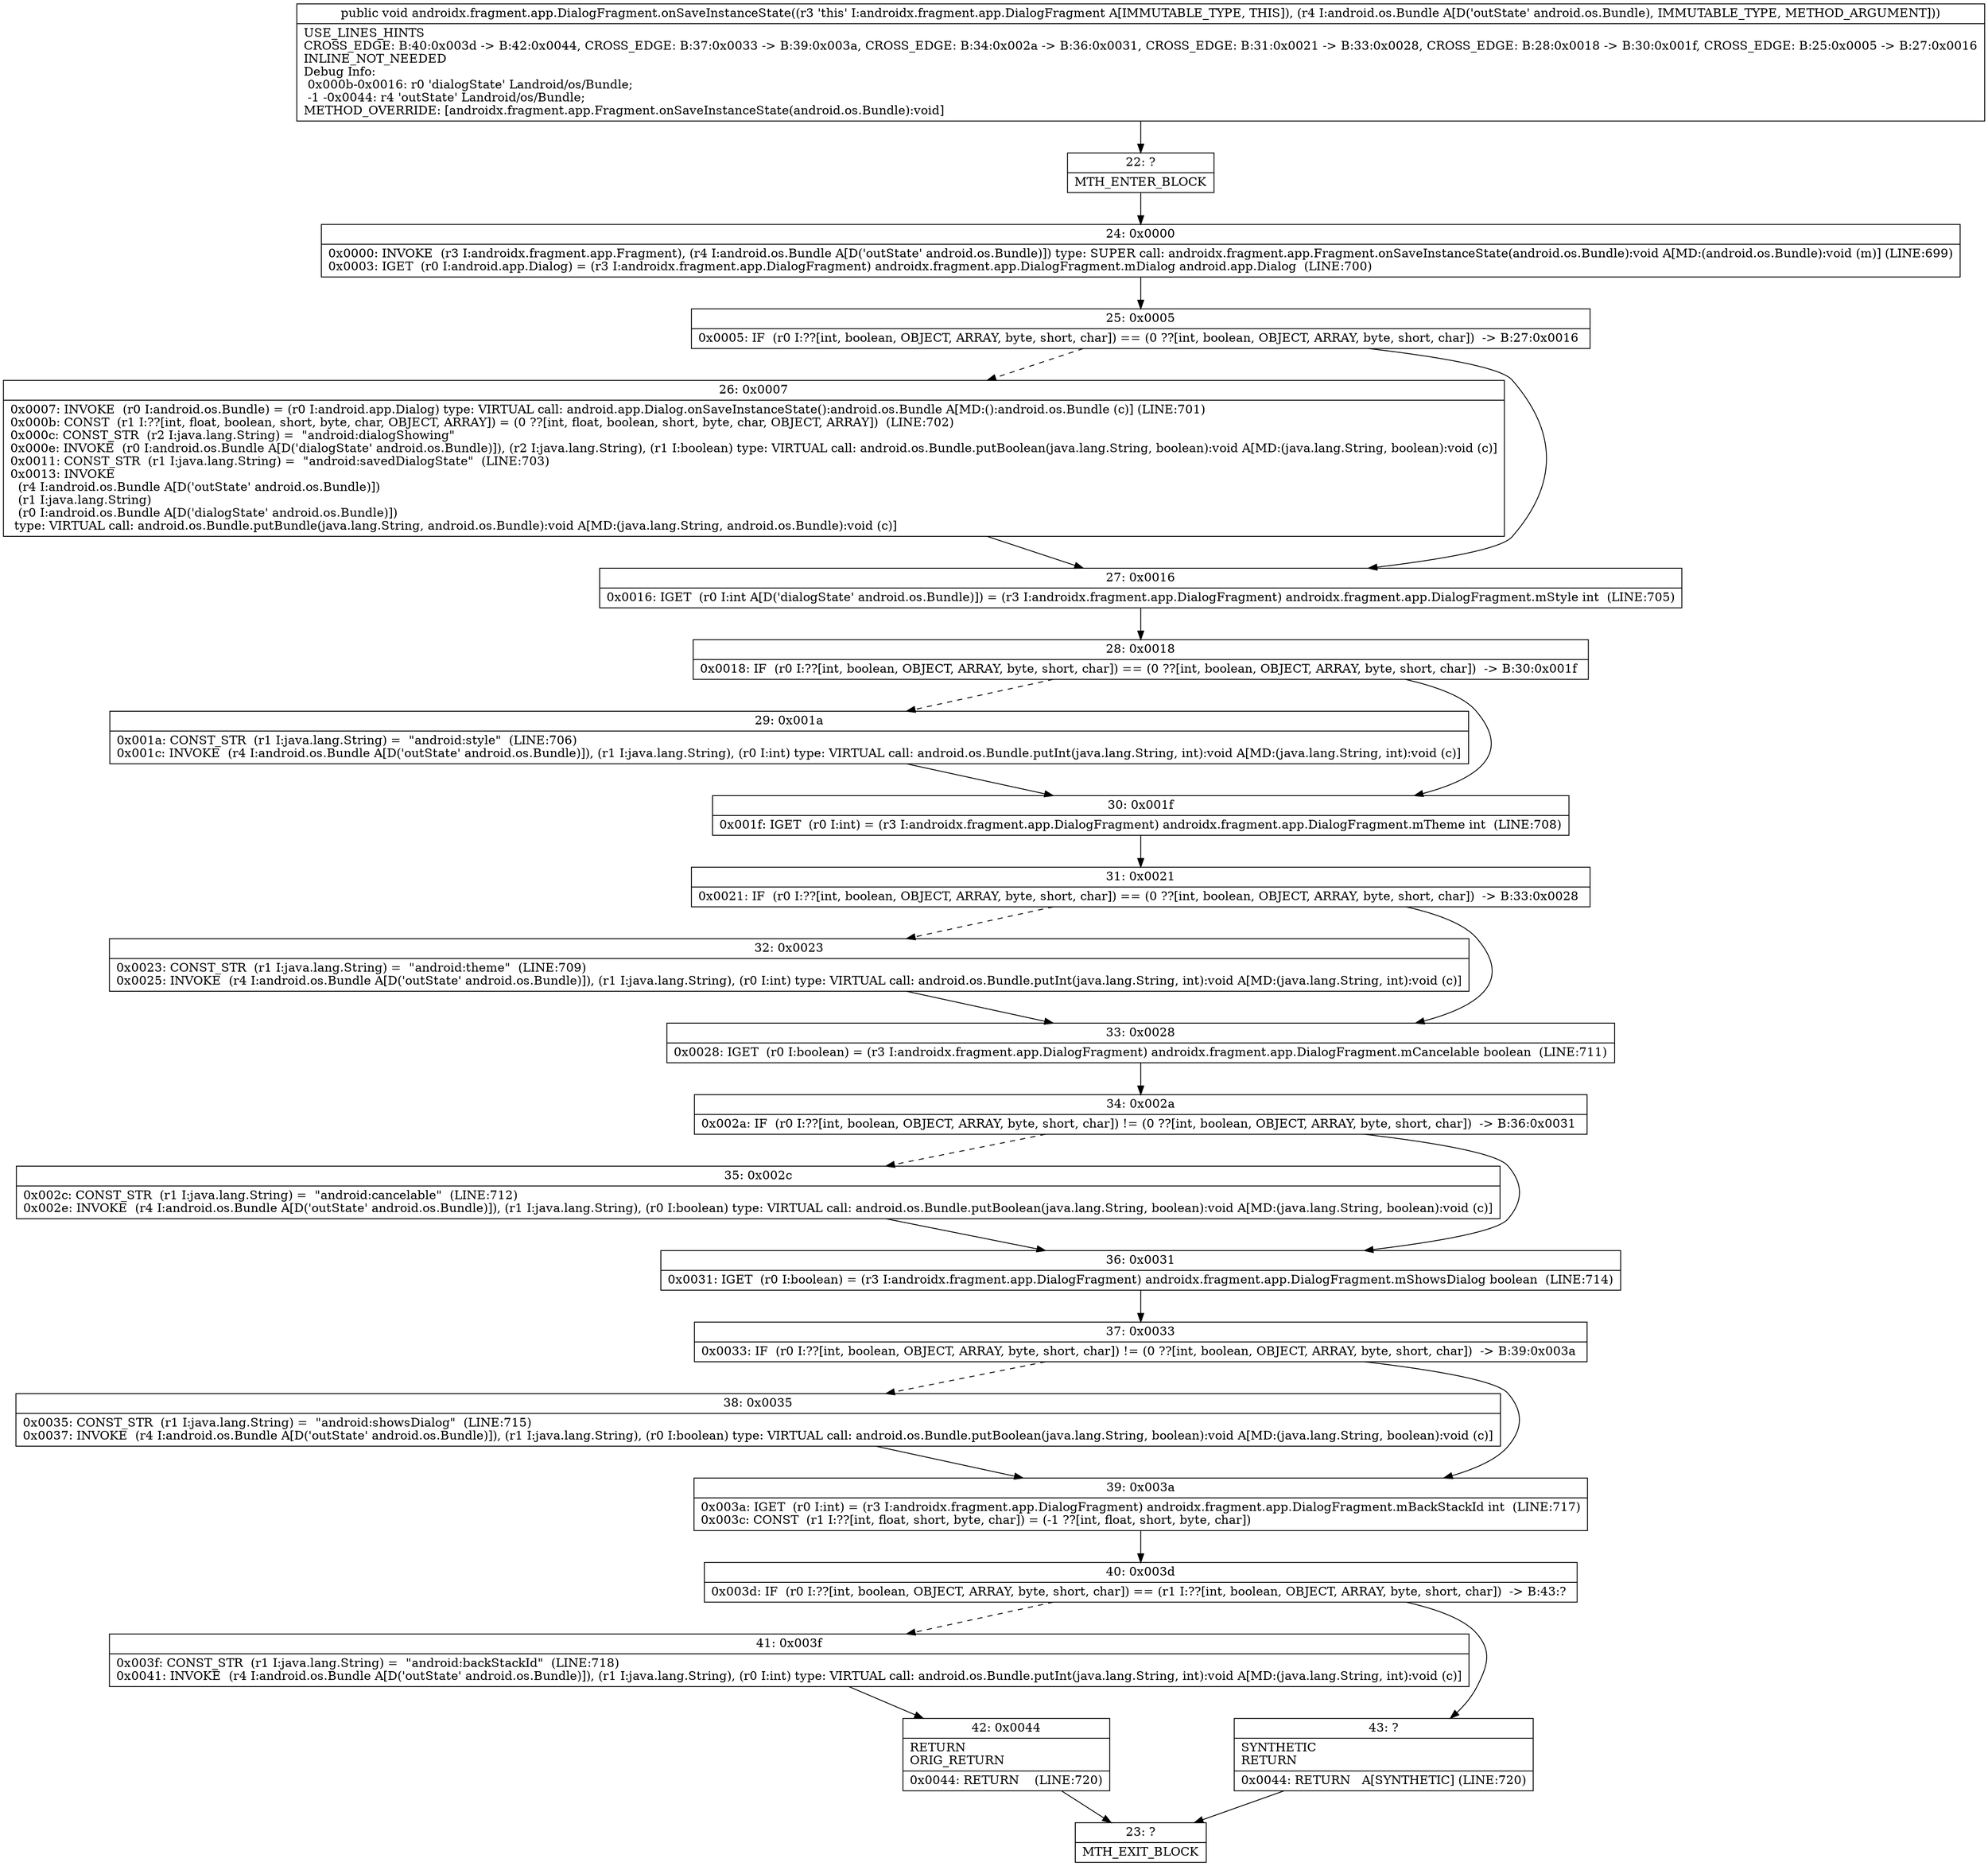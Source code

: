 digraph "CFG forandroidx.fragment.app.DialogFragment.onSaveInstanceState(Landroid\/os\/Bundle;)V" {
Node_22 [shape=record,label="{22\:\ ?|MTH_ENTER_BLOCK\l}"];
Node_24 [shape=record,label="{24\:\ 0x0000|0x0000: INVOKE  (r3 I:androidx.fragment.app.Fragment), (r4 I:android.os.Bundle A[D('outState' android.os.Bundle)]) type: SUPER call: androidx.fragment.app.Fragment.onSaveInstanceState(android.os.Bundle):void A[MD:(android.os.Bundle):void (m)] (LINE:699)\l0x0003: IGET  (r0 I:android.app.Dialog) = (r3 I:androidx.fragment.app.DialogFragment) androidx.fragment.app.DialogFragment.mDialog android.app.Dialog  (LINE:700)\l}"];
Node_25 [shape=record,label="{25\:\ 0x0005|0x0005: IF  (r0 I:??[int, boolean, OBJECT, ARRAY, byte, short, char]) == (0 ??[int, boolean, OBJECT, ARRAY, byte, short, char])  \-\> B:27:0x0016 \l}"];
Node_26 [shape=record,label="{26\:\ 0x0007|0x0007: INVOKE  (r0 I:android.os.Bundle) = (r0 I:android.app.Dialog) type: VIRTUAL call: android.app.Dialog.onSaveInstanceState():android.os.Bundle A[MD:():android.os.Bundle (c)] (LINE:701)\l0x000b: CONST  (r1 I:??[int, float, boolean, short, byte, char, OBJECT, ARRAY]) = (0 ??[int, float, boolean, short, byte, char, OBJECT, ARRAY])  (LINE:702)\l0x000c: CONST_STR  (r2 I:java.lang.String) =  \"android:dialogShowing\" \l0x000e: INVOKE  (r0 I:android.os.Bundle A[D('dialogState' android.os.Bundle)]), (r2 I:java.lang.String), (r1 I:boolean) type: VIRTUAL call: android.os.Bundle.putBoolean(java.lang.String, boolean):void A[MD:(java.lang.String, boolean):void (c)]\l0x0011: CONST_STR  (r1 I:java.lang.String) =  \"android:savedDialogState\"  (LINE:703)\l0x0013: INVOKE  \l  (r4 I:android.os.Bundle A[D('outState' android.os.Bundle)])\l  (r1 I:java.lang.String)\l  (r0 I:android.os.Bundle A[D('dialogState' android.os.Bundle)])\l type: VIRTUAL call: android.os.Bundle.putBundle(java.lang.String, android.os.Bundle):void A[MD:(java.lang.String, android.os.Bundle):void (c)]\l}"];
Node_27 [shape=record,label="{27\:\ 0x0016|0x0016: IGET  (r0 I:int A[D('dialogState' android.os.Bundle)]) = (r3 I:androidx.fragment.app.DialogFragment) androidx.fragment.app.DialogFragment.mStyle int  (LINE:705)\l}"];
Node_28 [shape=record,label="{28\:\ 0x0018|0x0018: IF  (r0 I:??[int, boolean, OBJECT, ARRAY, byte, short, char]) == (0 ??[int, boolean, OBJECT, ARRAY, byte, short, char])  \-\> B:30:0x001f \l}"];
Node_29 [shape=record,label="{29\:\ 0x001a|0x001a: CONST_STR  (r1 I:java.lang.String) =  \"android:style\"  (LINE:706)\l0x001c: INVOKE  (r4 I:android.os.Bundle A[D('outState' android.os.Bundle)]), (r1 I:java.lang.String), (r0 I:int) type: VIRTUAL call: android.os.Bundle.putInt(java.lang.String, int):void A[MD:(java.lang.String, int):void (c)]\l}"];
Node_30 [shape=record,label="{30\:\ 0x001f|0x001f: IGET  (r0 I:int) = (r3 I:androidx.fragment.app.DialogFragment) androidx.fragment.app.DialogFragment.mTheme int  (LINE:708)\l}"];
Node_31 [shape=record,label="{31\:\ 0x0021|0x0021: IF  (r0 I:??[int, boolean, OBJECT, ARRAY, byte, short, char]) == (0 ??[int, boolean, OBJECT, ARRAY, byte, short, char])  \-\> B:33:0x0028 \l}"];
Node_32 [shape=record,label="{32\:\ 0x0023|0x0023: CONST_STR  (r1 I:java.lang.String) =  \"android:theme\"  (LINE:709)\l0x0025: INVOKE  (r4 I:android.os.Bundle A[D('outState' android.os.Bundle)]), (r1 I:java.lang.String), (r0 I:int) type: VIRTUAL call: android.os.Bundle.putInt(java.lang.String, int):void A[MD:(java.lang.String, int):void (c)]\l}"];
Node_33 [shape=record,label="{33\:\ 0x0028|0x0028: IGET  (r0 I:boolean) = (r3 I:androidx.fragment.app.DialogFragment) androidx.fragment.app.DialogFragment.mCancelable boolean  (LINE:711)\l}"];
Node_34 [shape=record,label="{34\:\ 0x002a|0x002a: IF  (r0 I:??[int, boolean, OBJECT, ARRAY, byte, short, char]) != (0 ??[int, boolean, OBJECT, ARRAY, byte, short, char])  \-\> B:36:0x0031 \l}"];
Node_35 [shape=record,label="{35\:\ 0x002c|0x002c: CONST_STR  (r1 I:java.lang.String) =  \"android:cancelable\"  (LINE:712)\l0x002e: INVOKE  (r4 I:android.os.Bundle A[D('outState' android.os.Bundle)]), (r1 I:java.lang.String), (r0 I:boolean) type: VIRTUAL call: android.os.Bundle.putBoolean(java.lang.String, boolean):void A[MD:(java.lang.String, boolean):void (c)]\l}"];
Node_36 [shape=record,label="{36\:\ 0x0031|0x0031: IGET  (r0 I:boolean) = (r3 I:androidx.fragment.app.DialogFragment) androidx.fragment.app.DialogFragment.mShowsDialog boolean  (LINE:714)\l}"];
Node_37 [shape=record,label="{37\:\ 0x0033|0x0033: IF  (r0 I:??[int, boolean, OBJECT, ARRAY, byte, short, char]) != (0 ??[int, boolean, OBJECT, ARRAY, byte, short, char])  \-\> B:39:0x003a \l}"];
Node_38 [shape=record,label="{38\:\ 0x0035|0x0035: CONST_STR  (r1 I:java.lang.String) =  \"android:showsDialog\"  (LINE:715)\l0x0037: INVOKE  (r4 I:android.os.Bundle A[D('outState' android.os.Bundle)]), (r1 I:java.lang.String), (r0 I:boolean) type: VIRTUAL call: android.os.Bundle.putBoolean(java.lang.String, boolean):void A[MD:(java.lang.String, boolean):void (c)]\l}"];
Node_39 [shape=record,label="{39\:\ 0x003a|0x003a: IGET  (r0 I:int) = (r3 I:androidx.fragment.app.DialogFragment) androidx.fragment.app.DialogFragment.mBackStackId int  (LINE:717)\l0x003c: CONST  (r1 I:??[int, float, short, byte, char]) = (\-1 ??[int, float, short, byte, char]) \l}"];
Node_40 [shape=record,label="{40\:\ 0x003d|0x003d: IF  (r0 I:??[int, boolean, OBJECT, ARRAY, byte, short, char]) == (r1 I:??[int, boolean, OBJECT, ARRAY, byte, short, char])  \-\> B:43:? \l}"];
Node_41 [shape=record,label="{41\:\ 0x003f|0x003f: CONST_STR  (r1 I:java.lang.String) =  \"android:backStackId\"  (LINE:718)\l0x0041: INVOKE  (r4 I:android.os.Bundle A[D('outState' android.os.Bundle)]), (r1 I:java.lang.String), (r0 I:int) type: VIRTUAL call: android.os.Bundle.putInt(java.lang.String, int):void A[MD:(java.lang.String, int):void (c)]\l}"];
Node_42 [shape=record,label="{42\:\ 0x0044|RETURN\lORIG_RETURN\l|0x0044: RETURN    (LINE:720)\l}"];
Node_23 [shape=record,label="{23\:\ ?|MTH_EXIT_BLOCK\l}"];
Node_43 [shape=record,label="{43\:\ ?|SYNTHETIC\lRETURN\l|0x0044: RETURN   A[SYNTHETIC] (LINE:720)\l}"];
MethodNode[shape=record,label="{public void androidx.fragment.app.DialogFragment.onSaveInstanceState((r3 'this' I:androidx.fragment.app.DialogFragment A[IMMUTABLE_TYPE, THIS]), (r4 I:android.os.Bundle A[D('outState' android.os.Bundle), IMMUTABLE_TYPE, METHOD_ARGUMENT]))  | USE_LINES_HINTS\lCROSS_EDGE: B:40:0x003d \-\> B:42:0x0044, CROSS_EDGE: B:37:0x0033 \-\> B:39:0x003a, CROSS_EDGE: B:34:0x002a \-\> B:36:0x0031, CROSS_EDGE: B:31:0x0021 \-\> B:33:0x0028, CROSS_EDGE: B:28:0x0018 \-\> B:30:0x001f, CROSS_EDGE: B:25:0x0005 \-\> B:27:0x0016\lINLINE_NOT_NEEDED\lDebug Info:\l  0x000b\-0x0016: r0 'dialogState' Landroid\/os\/Bundle;\l  \-1 \-0x0044: r4 'outState' Landroid\/os\/Bundle;\lMETHOD_OVERRIDE: [androidx.fragment.app.Fragment.onSaveInstanceState(android.os.Bundle):void]\l}"];
MethodNode -> Node_22;Node_22 -> Node_24;
Node_24 -> Node_25;
Node_25 -> Node_26[style=dashed];
Node_25 -> Node_27;
Node_26 -> Node_27;
Node_27 -> Node_28;
Node_28 -> Node_29[style=dashed];
Node_28 -> Node_30;
Node_29 -> Node_30;
Node_30 -> Node_31;
Node_31 -> Node_32[style=dashed];
Node_31 -> Node_33;
Node_32 -> Node_33;
Node_33 -> Node_34;
Node_34 -> Node_35[style=dashed];
Node_34 -> Node_36;
Node_35 -> Node_36;
Node_36 -> Node_37;
Node_37 -> Node_38[style=dashed];
Node_37 -> Node_39;
Node_38 -> Node_39;
Node_39 -> Node_40;
Node_40 -> Node_41[style=dashed];
Node_40 -> Node_43;
Node_41 -> Node_42;
Node_42 -> Node_23;
Node_43 -> Node_23;
}

